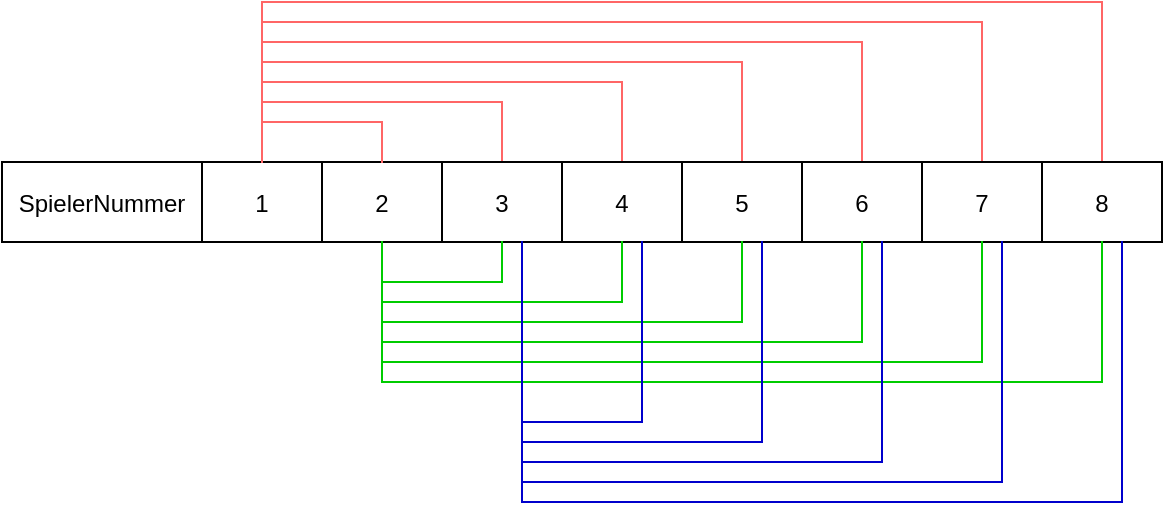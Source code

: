 <mxfile version="13.8.8" type="device"><diagram id="16IhrKVwTZQTpWqI2m4h" name="Page-1"><mxGraphModel dx="716" dy="361" grid="1" gridSize="10" guides="1" tooltips="1" connect="1" arrows="1" fold="1" page="1" pageScale="1" pageWidth="827" pageHeight="1169" math="0" shadow="0"><root><mxCell id="0"/><mxCell id="1" parent="0"/><mxCell id="uBw0J5uV-PseGuYaozJH-62" value="" style="shape=partialRectangle;bottom=1;right=1;left=1;top=0;fillColor=none;routingCenterX=-0.5;rotation=-180;strokeColor=#FF6666;" vertex="1" parent="1"><mxGeometry x="200" y="140" width="120" height="30" as="geometry"/></mxCell><mxCell id="uBw0J5uV-PseGuYaozJH-63" value="" style="shape=partialRectangle;bottom=1;right=1;left=1;top=0;fillColor=none;routingCenterX=-0.5;rotation=-180;strokeColor=#FF6666;" vertex="1" parent="1"><mxGeometry x="200" y="130" width="180" height="40" as="geometry"/></mxCell><mxCell id="uBw0J5uV-PseGuYaozJH-64" value="" style="shape=partialRectangle;bottom=1;right=1;left=1;top=0;fillColor=none;routingCenterX=-0.5;rotation=-180;strokeColor=#FF6666;" vertex="1" parent="1"><mxGeometry x="200" y="120" width="240" height="50" as="geometry"/></mxCell><mxCell id="uBw0J5uV-PseGuYaozJH-65" value="" style="shape=partialRectangle;bottom=1;right=1;left=1;top=0;fillColor=none;routingCenterX=-0.5;rotation=-180;strokeColor=#FF6666;" vertex="1" parent="1"><mxGeometry x="200" y="110" width="300" height="60" as="geometry"/></mxCell><mxCell id="uBw0J5uV-PseGuYaozJH-66" value="" style="shape=partialRectangle;bottom=1;right=1;left=1;top=0;fillColor=none;routingCenterX=-0.5;rotation=-180;strokeColor=#FF6666;" vertex="1" parent="1"><mxGeometry x="200" y="100" width="360" height="70" as="geometry"/></mxCell><mxCell id="uBw0J5uV-PseGuYaozJH-67" value="" style="shape=partialRectangle;bottom=1;right=1;left=1;top=0;fillColor=none;routingCenterX=-0.5;rotation=-180;strokeColor=#FF6666;" vertex="1" parent="1"><mxGeometry x="200" y="90" width="420" height="80" as="geometry"/></mxCell><mxCell id="uBw0J5uV-PseGuYaozJH-33" value="" style="shape=table;startSize=0;container=1;collapsible=0;childLayout=tableLayout;fontStyle=1" vertex="1" parent="1"><mxGeometry x="70" y="170" width="580" height="40" as="geometry"/></mxCell><mxCell id="uBw0J5uV-PseGuYaozJH-46" value="" style="shape=partialRectangle;collapsible=0;dropTarget=0;pointerEvents=0;fillColor=none;top=0;left=0;bottom=0;right=0;points=[[0,0.5],[1,0.5]];portConstraint=eastwest;" vertex="1" parent="uBw0J5uV-PseGuYaozJH-33"><mxGeometry width="580" height="40" as="geometry"/></mxCell><mxCell id="uBw0J5uV-PseGuYaozJH-59" value="SpielerNummer" style="shape=partialRectangle;connectable=0;fillColor=none;top=0;left=0;bottom=0;right=0;overflow=hidden;" vertex="1" parent="uBw0J5uV-PseGuYaozJH-46"><mxGeometry width="100" height="40" as="geometry"/></mxCell><mxCell id="uBw0J5uV-PseGuYaozJH-57" value="1" style="shape=partialRectangle;connectable=0;fillColor=none;top=0;left=0;bottom=0;right=0;overflow=hidden;" vertex="1" parent="uBw0J5uV-PseGuYaozJH-46"><mxGeometry x="100" width="60" height="40" as="geometry"/></mxCell><mxCell id="uBw0J5uV-PseGuYaozJH-56" value="2" style="shape=partialRectangle;connectable=0;fillColor=none;top=0;left=0;bottom=0;right=0;overflow=hidden;" vertex="1" parent="uBw0J5uV-PseGuYaozJH-46"><mxGeometry x="160" width="60" height="40" as="geometry"/></mxCell><mxCell id="uBw0J5uV-PseGuYaozJH-55" value="3" style="shape=partialRectangle;connectable=0;fillColor=none;top=0;left=0;bottom=0;right=0;overflow=hidden;" vertex="1" parent="uBw0J5uV-PseGuYaozJH-46"><mxGeometry x="220" width="60" height="40" as="geometry"/></mxCell><mxCell id="uBw0J5uV-PseGuYaozJH-51" value="4" style="shape=partialRectangle;connectable=0;fillColor=none;top=0;left=0;bottom=0;right=0;overflow=hidden;" vertex="1" parent="uBw0J5uV-PseGuYaozJH-46"><mxGeometry x="280" width="60" height="40" as="geometry"/></mxCell><mxCell id="uBw0J5uV-PseGuYaozJH-47" value="5" style="shape=partialRectangle;connectable=0;fillColor=none;top=0;left=0;bottom=0;right=0;overflow=hidden;" vertex="1" parent="uBw0J5uV-PseGuYaozJH-46"><mxGeometry x="340" width="60" height="40" as="geometry"/></mxCell><mxCell id="uBw0J5uV-PseGuYaozJH-48" value="6" style="shape=partialRectangle;connectable=0;fillColor=none;top=0;left=0;bottom=0;right=0;overflow=hidden;" vertex="1" parent="uBw0J5uV-PseGuYaozJH-46"><mxGeometry x="400" width="60" height="40" as="geometry"/></mxCell><mxCell id="uBw0J5uV-PseGuYaozJH-49" value="7" style="shape=partialRectangle;connectable=0;fillColor=none;top=0;left=0;bottom=0;right=0;overflow=hidden;" vertex="1" parent="uBw0J5uV-PseGuYaozJH-46"><mxGeometry x="460" width="60" height="40" as="geometry"/></mxCell><mxCell id="uBw0J5uV-PseGuYaozJH-54" value="8" style="shape=partialRectangle;connectable=0;fillColor=none;top=0;left=0;bottom=0;right=0;overflow=hidden;" vertex="1" parent="uBw0J5uV-PseGuYaozJH-46"><mxGeometry x="520" width="60" height="40" as="geometry"/></mxCell><mxCell id="uBw0J5uV-PseGuYaozJH-61" value="" style="shape=partialRectangle;bottom=1;right=1;left=1;top=0;fillColor=none;routingCenterX=-0.5;rotation=-180;strokeColor=#FF6666;" vertex="1" parent="1"><mxGeometry x="200" y="150" width="60" height="20" as="geometry"/></mxCell><mxCell id="uBw0J5uV-PseGuYaozJH-68" value="" style="shape=partialRectangle;bottom=1;right=1;left=1;top=0;fillColor=none;routingCenterX=-0.5;rotation=0;strokeColor=#00CC00;" vertex="1" parent="1"><mxGeometry x="260" y="210" width="60" height="20" as="geometry"/></mxCell><mxCell id="uBw0J5uV-PseGuYaozJH-69" value="" style="shape=partialRectangle;bottom=1;right=1;left=1;top=0;fillColor=none;routingCenterX=-0.5;rotation=0;strokeColor=#00CC00;" vertex="1" parent="1"><mxGeometry x="260" y="210" width="120" height="30" as="geometry"/></mxCell><mxCell id="uBw0J5uV-PseGuYaozJH-70" value="" style="shape=partialRectangle;bottom=1;right=1;left=1;top=0;fillColor=none;routingCenterX=-0.5;rotation=0;strokeColor=#00CC00;" vertex="1" parent="1"><mxGeometry x="260" y="210" width="180" height="40" as="geometry"/></mxCell><mxCell id="uBw0J5uV-PseGuYaozJH-71" value="" style="shape=partialRectangle;bottom=1;right=1;left=1;top=0;fillColor=none;routingCenterX=-0.5;rotation=0;strokeColor=#00CC00;" vertex="1" parent="1"><mxGeometry x="260" y="210" width="240" height="50" as="geometry"/></mxCell><mxCell id="uBw0J5uV-PseGuYaozJH-72" value="" style="shape=partialRectangle;bottom=1;right=1;left=1;top=0;fillColor=none;routingCenterX=-0.5;rotation=0;strokeColor=#00CC00;" vertex="1" parent="1"><mxGeometry x="260" y="210" width="300" height="60" as="geometry"/></mxCell><mxCell id="uBw0J5uV-PseGuYaozJH-73" value="" style="shape=partialRectangle;bottom=1;right=1;left=1;top=0;fillColor=none;routingCenterX=-0.5;rotation=0;strokeColor=#00CC00;" vertex="1" parent="1"><mxGeometry x="260" y="210" width="360" height="70" as="geometry"/></mxCell><mxCell id="uBw0J5uV-PseGuYaozJH-74" value="" style="shape=partialRectangle;bottom=1;right=1;left=1;top=0;fillColor=none;routingCenterX=-0.5;rotation=0;strokeColor=#0000CC;" vertex="1" parent="1"><mxGeometry x="330" y="210" width="60" height="90" as="geometry"/></mxCell><mxCell id="uBw0J5uV-PseGuYaozJH-75" value="" style="shape=partialRectangle;bottom=1;right=1;left=1;top=0;fillColor=none;routingCenterX=-0.5;rotation=0;strokeColor=#0000CC;" vertex="1" parent="1"><mxGeometry x="330" y="210" width="120" height="100" as="geometry"/></mxCell><mxCell id="uBw0J5uV-PseGuYaozJH-76" value="" style="shape=partialRectangle;bottom=1;right=1;left=1;top=0;fillColor=none;routingCenterX=-0.5;rotation=0;strokeColor=#0000CC;" vertex="1" parent="1"><mxGeometry x="330" y="210" width="180" height="110" as="geometry"/></mxCell><mxCell id="uBw0J5uV-PseGuYaozJH-77" value="" style="shape=partialRectangle;bottom=1;right=1;left=1;top=0;fillColor=none;routingCenterX=-0.5;rotation=0;strokeColor=#0000CC;" vertex="1" parent="1"><mxGeometry x="330" y="210" width="240" height="120" as="geometry"/></mxCell><mxCell id="uBw0J5uV-PseGuYaozJH-78" value="" style="shape=partialRectangle;bottom=1;right=1;left=1;top=0;fillColor=none;routingCenterX=-0.5;rotation=0;strokeColor=#0000CC;" vertex="1" parent="1"><mxGeometry x="330" y="210" width="300" height="130" as="geometry"/></mxCell></root></mxGraphModel></diagram></mxfile>